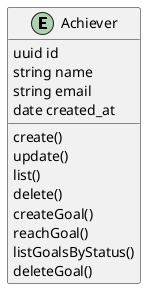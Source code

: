 @startuml Achiever

entity Achiever

Achiever : uuid id
Achiever : string name
Achiever : string email
Achiever : date created_at

Achiever : create()
Achiever : update()
Achiever : list()
Achiever : delete()

Achiever : createGoal()
Achiever : reachGoal()
Achiever : listGoalsByStatus()
Achiever : deleteGoal()

@enduml